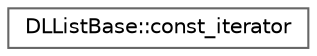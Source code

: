 digraph "Graphical Class Hierarchy"
{
 // LATEX_PDF_SIZE
  bgcolor="transparent";
  edge [fontname=Helvetica,fontsize=10,labelfontname=Helvetica,labelfontsize=10];
  node [fontname=Helvetica,fontsize=10,shape=box,height=0.2,width=0.4];
  rankdir="LR";
  Node0 [id="Node000000",label="DLListBase::const_iterator",height=0.2,width=0.4,color="grey40", fillcolor="white", style="filled",URL="$classFoam_1_1DLListBase_1_1const__iterator.html",tooltip=" "];
}
